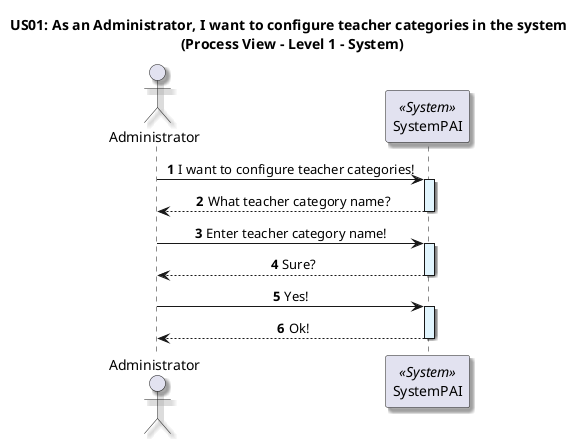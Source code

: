 @startuml

title US01: As an Administrator, I want to configure teacher categories in the system \n (Process View - Level 1 - System)

skinparam defaultTextAlignment center
skinparam shadowing true

autonumber

actor Administrator as admin
participant "SystemPAI" as System <<System>>

admin -> System: I want to configure teacher categories!
activate System #E1F5FE

System --> admin: What teacher category name?
deactivate System

admin -> System: Enter teacher category name!
activate System #E1F5FE

System --> admin: Sure?
deactivate System

admin -> System: Yes!
activate System #E1F5FE

System --> admin: Ok!
deactivate System
@enduml